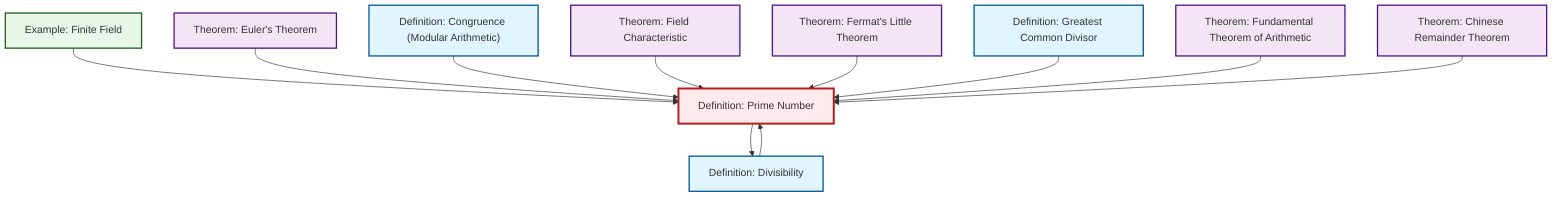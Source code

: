 graph TD
    classDef definition fill:#e1f5fe,stroke:#01579b,stroke-width:2px
    classDef theorem fill:#f3e5f5,stroke:#4a148c,stroke-width:2px
    classDef axiom fill:#fff3e0,stroke:#e65100,stroke-width:2px
    classDef example fill:#e8f5e9,stroke:#1b5e20,stroke-width:2px
    classDef current fill:#ffebee,stroke:#b71c1c,stroke-width:3px
    thm-euler["Theorem: Euler's Theorem"]:::theorem
    def-divisibility["Definition: Divisibility"]:::definition
    ex-finite-field["Example: Finite Field"]:::example
    thm-chinese-remainder["Theorem: Chinese Remainder Theorem"]:::theorem
    def-prime["Definition: Prime Number"]:::definition
    def-congruence["Definition: Congruence (Modular Arithmetic)"]:::definition
    thm-fundamental-arithmetic["Theorem: Fundamental Theorem of Arithmetic"]:::theorem
    def-gcd["Definition: Greatest Common Divisor"]:::definition
    thm-field-characteristic["Theorem: Field Characteristic"]:::theorem
    thm-fermat-little["Theorem: Fermat's Little Theorem"]:::theorem
    ex-finite-field --> def-prime
    thm-euler --> def-prime
    def-congruence --> def-prime
    thm-field-characteristic --> def-prime
    def-divisibility --> def-prime
    thm-fermat-little --> def-prime
    def-gcd --> def-prime
    thm-fundamental-arithmetic --> def-prime
    thm-chinese-remainder --> def-prime
    def-prime --> def-divisibility
    class def-prime current